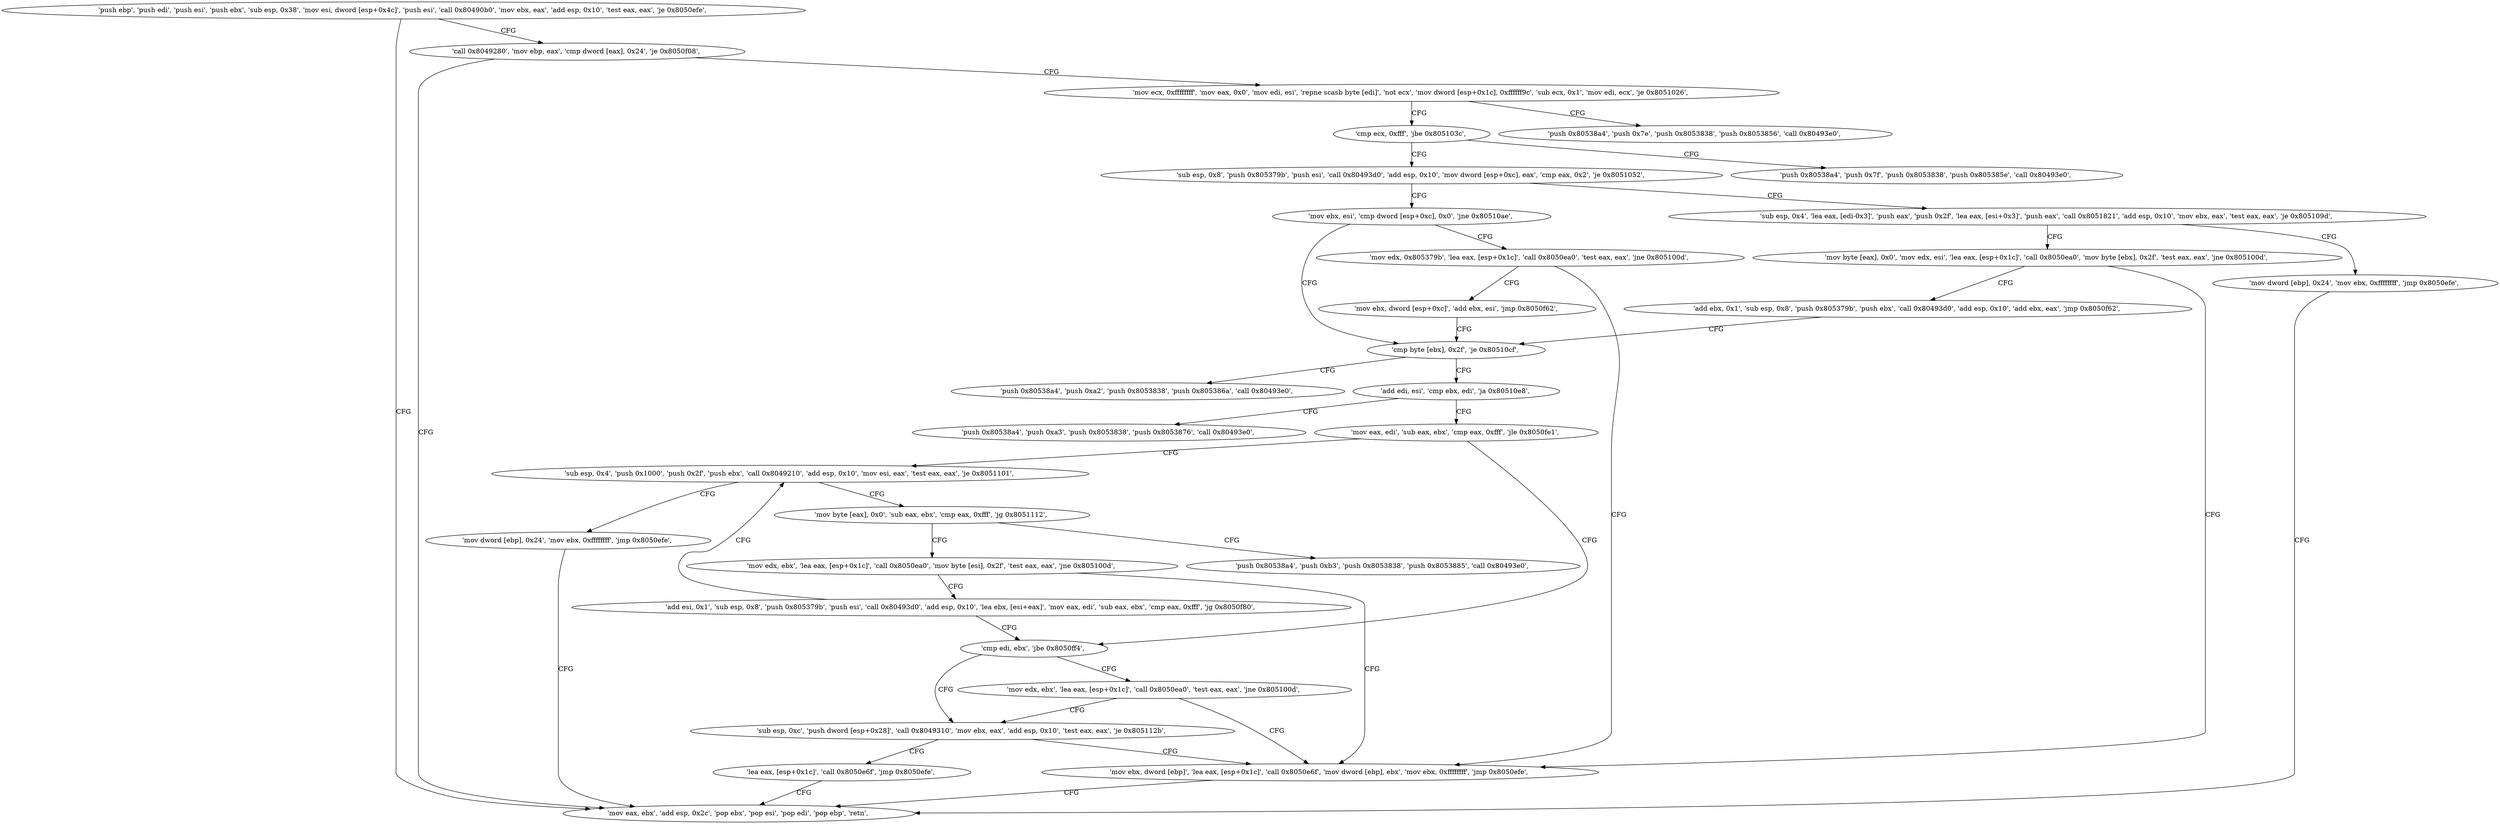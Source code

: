 digraph "func" {
"134549208" [label = "'push ebp', 'push edi', 'push esi', 'push ebx', 'sub esp, 0x38', 'mov esi, dword [esp+0x4c]', 'push esi', 'call 0x80490b0', 'mov ebx, eax', 'add esp, 0x10', 'test eax, eax', 'je 0x8050efe', " ]
"134549246" [label = "'mov eax, ebx', 'add esp, 0x2c', 'pop ebx', 'pop esi', 'pop edi', 'pop ebp', 'retn', " ]
"134549234" [label = "'call 0x8049280', 'mov ebp, eax', 'cmp dword [eax], 0x24', 'je 0x8050f08', " ]
"134549256" [label = "'mov ecx, 0xffffffff', 'mov eax, 0x0', 'mov edi, esi', 'repne scasb byte [edi]', 'not ecx', 'mov dword [esp+0x1c], 0xffffff9c', 'sub ecx, 0x1', 'mov edi, ecx', 'je 0x8051026', " ]
"134549542" [label = "'push 0x80538a4', 'push 0x7e', 'push 0x8053838', 'push 0x8053856', 'call 0x80493e0', " ]
"134549291" [label = "'cmp ecx, 0xfff', 'jbe 0x805103c', " ]
"134549564" [label = "'push 0x80538a4', 'push 0x7f', 'push 0x8053838', 'push 0x805385e', 'call 0x80493e0', " ]
"134549303" [label = "'sub esp, 0x8', 'push 0x805379b', 'push esi', 'call 0x80493d0', 'add esp, 0x10', 'mov dword [esp+0xc], eax', 'cmp eax, 0x2', 'je 0x8051052', " ]
"134549586" [label = "'sub esp, 0x4', 'lea eax, [edi-0x3]', 'push eax', 'push 0x2f', 'lea eax, [esi+0x3]', 'push eax', 'call 0x8051821', 'add esp, 0x10', 'mov ebx, eax', 'test eax, eax', 'je 0x805109d', " ]
"134549333" [label = "'mov ebx, esi', 'cmp dword [esp+0xc], 0x0', 'jne 0x80510ae', " ]
"134549661" [label = "'mov dword [ebp], 0x24', 'mov ebx, 0xffffffff', 'jmp 0x8050efe', " ]
"134549613" [label = "'mov byte [eax], 0x0', 'mov edx, esi', 'lea eax, [esp+0x1c]', 'call 0x8050ea0', 'mov byte [ebx], 0x2f', 'test eax, eax', 'jne 0x805100d', " ]
"134549678" [label = "'mov edx, 0x805379b', 'lea eax, [esp+0x1c]', 'call 0x8050ea0', 'test eax, eax', 'jne 0x805100d', " ]
"134549346" [label = "'cmp byte [ebx], 0x2f', 'je 0x80510cf', " ]
"134549517" [label = "'mov ebx, dword [ebp]', 'lea eax, [esp+0x1c]', 'call 0x8050e6f', 'mov dword [ebp], ebx', 'mov ebx, 0xffffffff', 'jmp 0x8050efe', " ]
"134549634" [label = "'add ebx, 0x1', 'sub esp, 0x8', 'push 0x805379b', 'push ebx', 'call 0x80493d0', 'add esp, 0x10', 'add ebx, eax', 'jmp 0x8050f62', " ]
"134549700" [label = "'mov ebx, dword [esp+0xc]', 'add ebx, esi', 'jmp 0x8050f62', " ]
"134549711" [label = "'push 0x80538a4', 'push 0xa2', 'push 0x8053838', 'push 0x805386a', 'call 0x80493e0', " ]
"134549355" [label = "'add edi, esi', 'cmp ebx, edi', 'ja 0x80510e8', " ]
"134549736" [label = "'push 0x80538a4', 'push 0xa3', 'push 0x8053838', 'push 0x8053876', 'call 0x80493e0', " ]
"134549365" [label = "'mov eax, edi', 'sub eax, ebx', 'cmp eax, 0xfff', 'jle 0x8050fe1', " ]
"134549473" [label = "'cmp edi, ebx', 'jbe 0x8050ff4', " ]
"134549376" [label = "'sub esp, 0x4', 'push 0x1000', 'push 0x2f', 'push ebx', 'call 0x8049210', 'add esp, 0x10', 'mov esi, eax', 'test eax, eax', 'je 0x8051101', " ]
"134549492" [label = "'sub esp, 0xc', 'push dword [esp+0x28]', 'call 0x8049310', 'mov ebx, eax', 'add esp, 0x10', 'test eax, eax', 'je 0x805112b', " ]
"134549477" [label = "'mov edx, ebx', 'lea eax, [esp+0x1c]', 'call 0x8050ea0', 'test eax, eax', 'jne 0x805100d', " ]
"134549761" [label = "'mov dword [ebp], 0x24', 'mov ebx, 0xffffffff', 'jmp 0x8050efe', " ]
"134549405" [label = "'mov byte [eax], 0x0', 'sub eax, ebx', 'cmp eax, 0xfff', 'jg 0x8051112', " ]
"134549803" [label = "'lea eax, [esp+0x1c]', 'call 0x8050e6f', 'jmp 0x8050efe', " ]
"134549778" [label = "'push 0x80538a4', 'push 0xb3', 'push 0x8053838', 'push 0x8053885', 'call 0x80493e0', " ]
"134549421" [label = "'mov edx, ebx', 'lea eax, [esp+0x1c]', 'call 0x8050ea0', 'mov byte [esi], 0x2f', 'test eax, eax', 'jne 0x805100d', " ]
"134549439" [label = "'add esi, 0x1', 'sub esp, 0x8', 'push 0x805379b', 'push esi', 'call 0x80493d0', 'add esp, 0x10', 'lea ebx, [esi+eax]', 'mov eax, edi', 'sub eax, ebx', 'cmp eax, 0xfff', 'jg 0x8050f80', " ]
"134549208" -> "134549246" [ label = "CFG" ]
"134549208" -> "134549234" [ label = "CFG" ]
"134549234" -> "134549256" [ label = "CFG" ]
"134549234" -> "134549246" [ label = "CFG" ]
"134549256" -> "134549542" [ label = "CFG" ]
"134549256" -> "134549291" [ label = "CFG" ]
"134549291" -> "134549564" [ label = "CFG" ]
"134549291" -> "134549303" [ label = "CFG" ]
"134549303" -> "134549586" [ label = "CFG" ]
"134549303" -> "134549333" [ label = "CFG" ]
"134549586" -> "134549661" [ label = "CFG" ]
"134549586" -> "134549613" [ label = "CFG" ]
"134549333" -> "134549678" [ label = "CFG" ]
"134549333" -> "134549346" [ label = "CFG" ]
"134549661" -> "134549246" [ label = "CFG" ]
"134549613" -> "134549517" [ label = "CFG" ]
"134549613" -> "134549634" [ label = "CFG" ]
"134549678" -> "134549517" [ label = "CFG" ]
"134549678" -> "134549700" [ label = "CFG" ]
"134549346" -> "134549711" [ label = "CFG" ]
"134549346" -> "134549355" [ label = "CFG" ]
"134549517" -> "134549246" [ label = "CFG" ]
"134549634" -> "134549346" [ label = "CFG" ]
"134549700" -> "134549346" [ label = "CFG" ]
"134549355" -> "134549736" [ label = "CFG" ]
"134549355" -> "134549365" [ label = "CFG" ]
"134549365" -> "134549473" [ label = "CFG" ]
"134549365" -> "134549376" [ label = "CFG" ]
"134549473" -> "134549492" [ label = "CFG" ]
"134549473" -> "134549477" [ label = "CFG" ]
"134549376" -> "134549761" [ label = "CFG" ]
"134549376" -> "134549405" [ label = "CFG" ]
"134549492" -> "134549803" [ label = "CFG" ]
"134549492" -> "134549517" [ label = "CFG" ]
"134549477" -> "134549517" [ label = "CFG" ]
"134549477" -> "134549492" [ label = "CFG" ]
"134549761" -> "134549246" [ label = "CFG" ]
"134549405" -> "134549778" [ label = "CFG" ]
"134549405" -> "134549421" [ label = "CFG" ]
"134549803" -> "134549246" [ label = "CFG" ]
"134549421" -> "134549517" [ label = "CFG" ]
"134549421" -> "134549439" [ label = "CFG" ]
"134549439" -> "134549376" [ label = "CFG" ]
"134549439" -> "134549473" [ label = "CFG" ]
}

